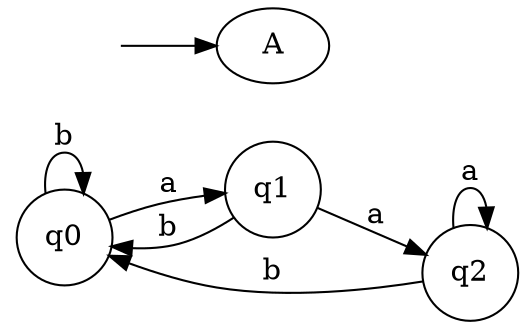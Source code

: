 digraph {
	rankdir=LR
	q0 [shape=circle]
	q1 [shape=circle]
	q2 [shape=circle]
	q0 -> q1 [label=a]
	q0 -> q0 [label=b]
	q1 -> q2 [label=a]
	q1 -> q0 [label=b]
	q2 -> q2 [label=a]
	q2 -> q0 [label=b]
	"" [shape=none]
	"" -> A
}
